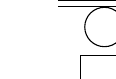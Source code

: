 \footnotesize{%
\begin{tabular}{c|ccc}
    & \multicolumn{3}{c}{Bearbeitungszeit} \\
    Auftragsart & Stat.\ 1 & Stat.\ 2 & Stat.\ 3 \\
    \hline
    \hline
    {\tikz \node[circle, draw, minimum width=.5cm] {};} & $13s$ & $12s$ & $10s$ \\
    {\tikz \node[rectangle, draw, minimum width=.6cm, minimum height=.3cm] {};} & $10s$ & $9s$ & $10s$ \\
    {\tikz \node[ellipse, draw, minimum width=.75cm] {};} & $5s$ & $5s$ & $10s$ \\\hline
\end{tabular}

\begin{tabular}{cc}
    Auftragsliste: &
            {\tikz \node[circle, draw, minimum width=.5cm] {};}
            {\tikz \node[circle, draw, minimum width=.5cm] {};}
            {\tikz \node[rectangle, draw, minimum width=.6cm, minimum height=.3cm] {};}
            {\tikz \node[rectangle, draw, minimum width=.6cm, minimum height=.3cm] {};}
            {\tikz \node[ellipse, draw, minimum width=.75cm] {};}
\end{tabular}
}